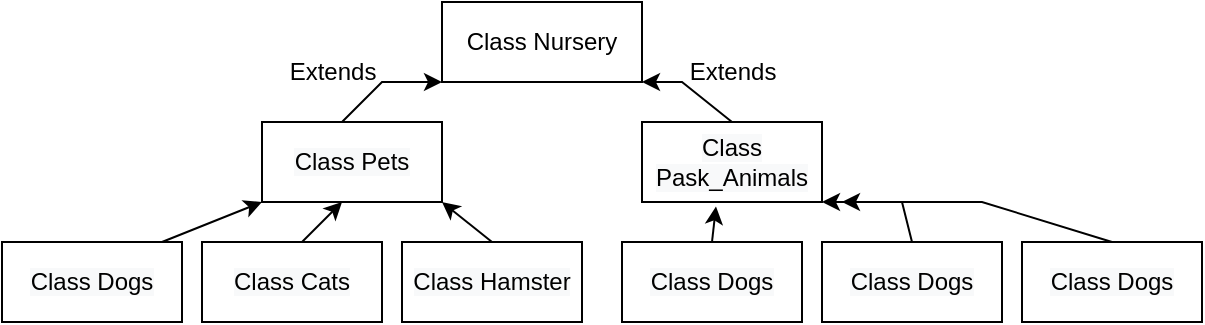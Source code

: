 <mxfile version="20.5.3" type="embed" pages="2"><diagram id="S2Auf2exzFa5h51wSJmY" name="Page-1"><mxGraphModel dx="689" dy="358" grid="1" gridSize="10" guides="1" tooltips="1" connect="1" arrows="1" fold="1" page="1" pageScale="1" pageWidth="850" pageHeight="1100" math="0" shadow="0"><root><mxCell id="0"/><mxCell id="1" parent="0"/><mxCell id="2" value="Class Nursery" style="rounded=0;whiteSpace=wrap;html=1;" parent="1" vertex="1"><mxGeometry x="270" y="40" width="100" height="40" as="geometry"/></mxCell><mxCell id="3" value="&lt;span style=&quot;color: rgb(0, 0, 0); font-family: Helvetica; font-size: 12px; font-style: normal; font-variant-ligatures: normal; font-variant-caps: normal; font-weight: 400; letter-spacing: normal; orphans: 2; text-align: center; text-indent: 0px; text-transform: none; widows: 2; word-spacing: 0px; -webkit-text-stroke-width: 0px; background-color: rgb(248, 249, 250); text-decoration-thickness: initial; text-decoration-style: initial; text-decoration-color: initial; float: none; display: inline !important;&quot;&gt;Class Pets&lt;/span&gt;" style="rounded=0;whiteSpace=wrap;html=1;" parent="1" vertex="1"><mxGeometry x="180" y="100" width="90" height="40" as="geometry"/></mxCell><mxCell id="4" value="&lt;span style=&quot;color: rgb(0, 0, 0); font-family: Helvetica; font-size: 12px; font-style: normal; font-variant-ligatures: normal; font-variant-caps: normal; font-weight: 400; letter-spacing: normal; orphans: 2; text-align: center; text-indent: 0px; text-transform: none; widows: 2; word-spacing: 0px; -webkit-text-stroke-width: 0px; background-color: rgb(248, 249, 250); text-decoration-thickness: initial; text-decoration-style: initial; text-decoration-color: initial; float: none; display: inline !important;&quot;&gt;Class Pask_Animals&lt;/span&gt;" style="rounded=0;whiteSpace=wrap;html=1;" parent="1" vertex="1"><mxGeometry x="370" y="100" width="90" height="40" as="geometry"/></mxCell><mxCell id="5" value="" style="endArrow=classic;html=1;rounded=0;exitX=0;exitY=1;exitDx=0;exitDy=0;entryX=0;entryY=1;entryDx=0;entryDy=0;" parent="1" target="2" edge="1"><mxGeometry width="50" height="50" relative="1" as="geometry"><mxPoint x="220" y="100" as="sourcePoint"/><mxPoint x="270" y="50" as="targetPoint"/><Array as="points"><mxPoint x="240" y="80"/></Array></mxGeometry></mxCell><mxCell id="6" value="" style="endArrow=classic;html=1;rounded=0;exitX=0.5;exitY=0;exitDx=0;exitDy=0;entryX=1;entryY=1;entryDx=0;entryDy=0;" parent="1" source="4" target="2" edge="1"><mxGeometry width="50" height="50" relative="1" as="geometry"><mxPoint x="420" y="80" as="sourcePoint"/><mxPoint x="370" y="100" as="targetPoint"/><Array as="points"><mxPoint x="390" y="80"/></Array></mxGeometry></mxCell><mxCell id="7" value="&lt;span style=&quot;color: rgb(0, 0, 0); font-family: Helvetica; font-size: 12px; font-style: normal; font-variant-ligatures: normal; font-variant-caps: normal; font-weight: 400; letter-spacing: normal; orphans: 2; text-align: center; text-indent: 0px; text-transform: none; widows: 2; word-spacing: 0px; -webkit-text-stroke-width: 0px; background-color: rgb(248, 249, 250); text-decoration-thickness: initial; text-decoration-style: initial; text-decoration-color: initial; float: none; display: inline !important;&quot;&gt;Class Dogs&lt;/span&gt;" style="rounded=0;whiteSpace=wrap;html=1;" parent="1" vertex="1"><mxGeometry x="50" y="160" width="90" height="40" as="geometry"/></mxCell><mxCell id="8" value="&lt;span style=&quot;color: rgb(0, 0, 0); font-family: Helvetica; font-size: 12px; font-style: normal; font-variant-ligatures: normal; font-variant-caps: normal; font-weight: 400; letter-spacing: normal; orphans: 2; text-align: center; text-indent: 0px; text-transform: none; widows: 2; word-spacing: 0px; -webkit-text-stroke-width: 0px; background-color: rgb(248, 249, 250); text-decoration-thickness: initial; text-decoration-style: initial; text-decoration-color: initial; float: none; display: inline !important;&quot;&gt;Class Cats&lt;/span&gt;" style="rounded=0;whiteSpace=wrap;html=1;" parent="1" vertex="1"><mxGeometry x="150" y="160" width="90" height="40" as="geometry"/></mxCell><mxCell id="9" value="&lt;span style=&quot;color: rgb(0, 0, 0); font-family: Helvetica; font-size: 12px; font-style: normal; font-variant-ligatures: normal; font-variant-caps: normal; font-weight: 400; letter-spacing: normal; orphans: 2; text-align: center; text-indent: 0px; text-transform: none; widows: 2; word-spacing: 0px; -webkit-text-stroke-width: 0px; background-color: rgb(248, 249, 250); text-decoration-thickness: initial; text-decoration-style: initial; text-decoration-color: initial; float: none; display: inline !important;&quot;&gt;Class Hamster&lt;/span&gt;" style="rounded=0;whiteSpace=wrap;html=1;" parent="1" vertex="1"><mxGeometry x="250" y="160" width="90" height="40" as="geometry"/></mxCell><mxCell id="12" value="" style="endArrow=classic;html=1;rounded=0;exitX=0;exitY=1;exitDx=0;exitDy=0;entryX=0;entryY=1;entryDx=0;entryDy=0;" parent="1" target="3" edge="1"><mxGeometry width="50" height="50" relative="1" as="geometry"><mxPoint x="130" y="160" as="sourcePoint"/><mxPoint x="160" y="140" as="targetPoint"/></mxGeometry></mxCell><mxCell id="13" value="" style="endArrow=classic;html=1;rounded=0;" parent="1" edge="1"><mxGeometry width="50" height="50" relative="1" as="geometry"><mxPoint x="200" y="160" as="sourcePoint"/><mxPoint x="220" y="140" as="targetPoint"/></mxGeometry></mxCell><mxCell id="14" value="" style="endArrow=classic;html=1;rounded=0;entryX=0.5;entryY=0;entryDx=0;entryDy=0;exitX=0.5;exitY=0;exitDx=0;exitDy=0;" parent="1" source="9" edge="1"><mxGeometry width="50" height="50" relative="1" as="geometry"><mxPoint x="250" y="160" as="sourcePoint"/><mxPoint x="270" y="140" as="targetPoint"/></mxGeometry></mxCell><mxCell id="15" value="&lt;span style=&quot;color: rgb(0, 0, 0); font-family: Helvetica; font-size: 12px; font-style: normal; font-variant-ligatures: normal; font-variant-caps: normal; font-weight: 400; letter-spacing: normal; orphans: 2; text-align: center; text-indent: 0px; text-transform: none; widows: 2; word-spacing: 0px; -webkit-text-stroke-width: 0px; background-color: rgb(248, 249, 250); text-decoration-thickness: initial; text-decoration-style: initial; text-decoration-color: initial; float: none; display: inline !important;&quot;&gt;Class Dogs&lt;/span&gt;" style="rounded=0;whiteSpace=wrap;html=1;" parent="1" vertex="1"><mxGeometry x="360" y="160" width="90" height="40" as="geometry"/></mxCell><mxCell id="16" value="&lt;span style=&quot;color: rgb(0, 0, 0); font-family: Helvetica; font-size: 12px; font-style: normal; font-variant-ligatures: normal; font-variant-caps: normal; font-weight: 400; letter-spacing: normal; orphans: 2; text-align: center; text-indent: 0px; text-transform: none; widows: 2; word-spacing: 0px; -webkit-text-stroke-width: 0px; background-color: rgb(248, 249, 250); text-decoration-thickness: initial; text-decoration-style: initial; text-decoration-color: initial; float: none; display: inline !important;&quot;&gt;Class Dogs&lt;/span&gt;" style="rounded=0;whiteSpace=wrap;html=1;" parent="1" vertex="1"><mxGeometry x="460" y="160" width="90" height="40" as="geometry"/></mxCell><mxCell id="17" value="&lt;span style=&quot;color: rgb(0, 0, 0); font-family: Helvetica; font-size: 12px; font-style: normal; font-variant-ligatures: normal; font-variant-caps: normal; font-weight: 400; letter-spacing: normal; orphans: 2; text-align: center; text-indent: 0px; text-transform: none; widows: 2; word-spacing: 0px; -webkit-text-stroke-width: 0px; background-color: rgb(248, 249, 250); text-decoration-thickness: initial; text-decoration-style: initial; text-decoration-color: initial; float: none; display: inline !important;&quot;&gt;Class Dogs&lt;/span&gt;" style="rounded=0;whiteSpace=wrap;html=1;" parent="1" vertex="1"><mxGeometry x="560" y="160" width="90" height="40" as="geometry"/></mxCell><mxCell id="18" value="" style="endArrow=classic;html=1;rounded=0;exitX=0.5;exitY=0;exitDx=0;exitDy=0;entryX=0.411;entryY=1.055;entryDx=0;entryDy=0;entryPerimeter=0;" parent="1" source="15" target="4" edge="1"><mxGeometry width="50" height="50" relative="1" as="geometry"><mxPoint x="330" y="220" as="sourcePoint"/><mxPoint x="380" y="170" as="targetPoint"/></mxGeometry></mxCell><mxCell id="19" value="" style="endArrow=classic;html=1;rounded=0;entryX=0.5;entryY=0;entryDx=0;entryDy=0;exitX=0.5;exitY=0;exitDx=0;exitDy=0;" parent="1" source="16" edge="1"><mxGeometry width="50" height="50" relative="1" as="geometry"><mxPoint x="380" y="170" as="sourcePoint"/><mxPoint x="470" y="140" as="targetPoint"/><Array as="points"><mxPoint x="500" y="140"/></Array></mxGeometry></mxCell><mxCell id="20" value="" style="endArrow=classic;html=1;rounded=0;exitX=0.5;exitY=0;exitDx=0;exitDy=0;entryX=1;entryY=1;entryDx=0;entryDy=0;" parent="1" source="17" target="4" edge="1"><mxGeometry width="50" height="50" relative="1" as="geometry"><mxPoint x="380" y="170" as="sourcePoint"/><mxPoint x="330" y="220" as="targetPoint"/><Array as="points"><mxPoint x="540" y="140"/></Array></mxGeometry></mxCell><mxCell id="21" value="Extends" style="text;html=1;align=center;verticalAlign=middle;resizable=0;points=[];autosize=1;strokeColor=none;fillColor=none;" parent="1" vertex="1"><mxGeometry x="180" y="60" width="70" height="30" as="geometry"/></mxCell><mxCell id="22" value="Extends" style="text;html=1;align=center;verticalAlign=middle;resizable=0;points=[];autosize=1;strokeColor=none;fillColor=none;" parent="1" vertex="1"><mxGeometry x="380" y="60" width="70" height="30" as="geometry"/></mxCell></root></mxGraphModel></diagram><diagram id="OHYLv5LzBDjnO3ysdRkk" name="Page-2"><mxGraphModel dx="689" dy="358" grid="1" gridSize="10" guides="1" tooltips="1" connect="1" arrows="1" fold="1" page="1" pageScale="1" pageWidth="850" pageHeight="1100" math="0" shadow="0"><root><mxCell id="0"/><mxCell id="1" parent="0"/></root></mxGraphModel></diagram></mxfile>